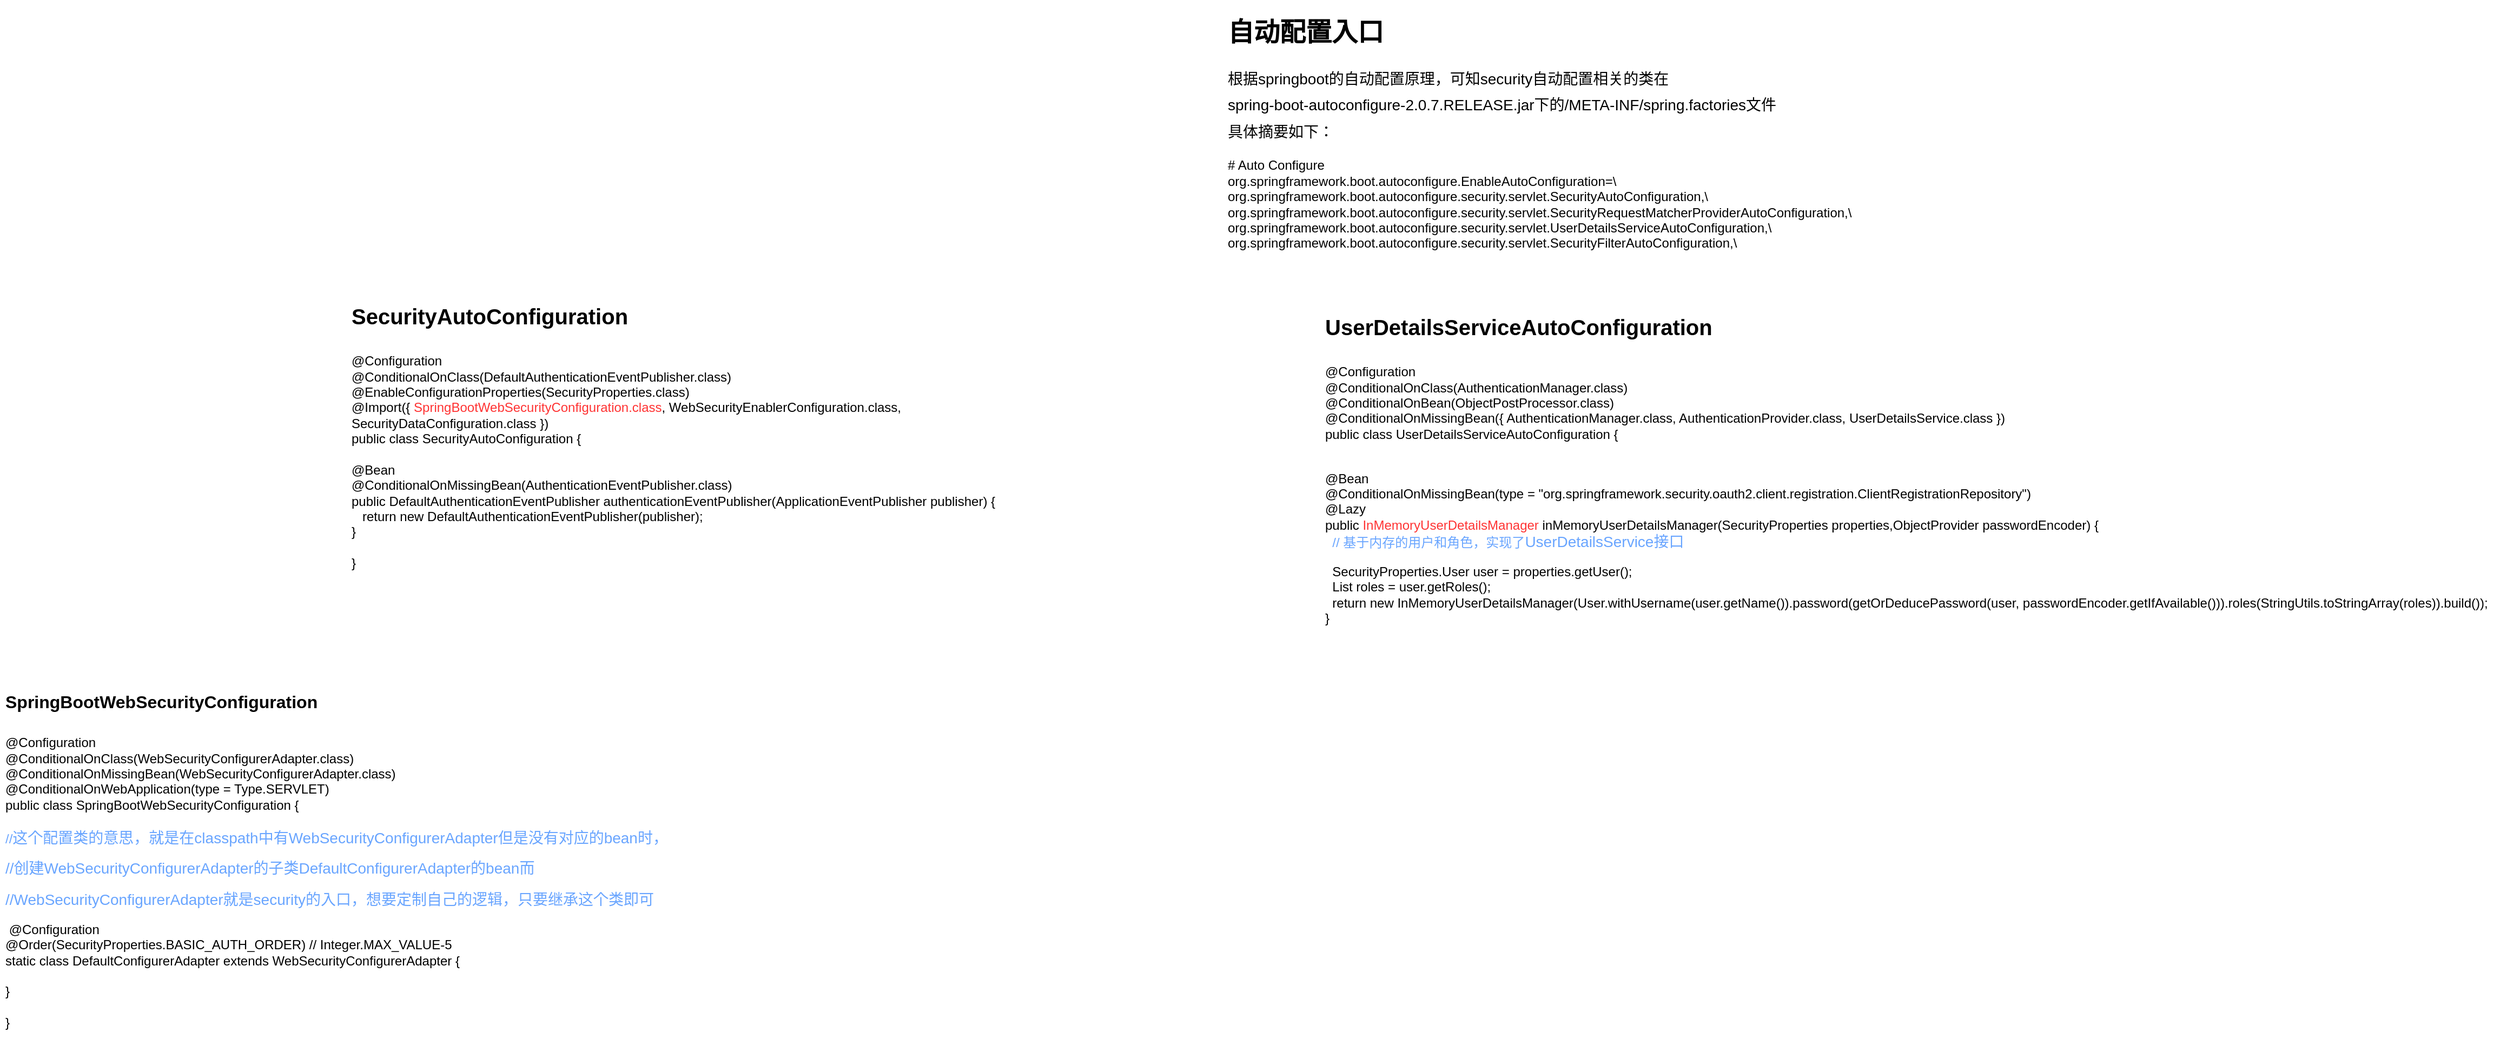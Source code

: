 <mxfile version="11.1.4" type="github"><diagram id="1eZttCqDIOPMZJST1pUl" name="第 1 页"><mxGraphModel dx="3076" dy="795" grid="1" gridSize="10" guides="1" tooltips="1" connect="1" arrows="1" fold="1" page="1" pageScale="1" pageWidth="827" pageHeight="1169" math="0" shadow="0"><root><mxCell id="0"/><mxCell id="1" parent="0"/><mxCell id="Du53tQ7NTCIzC_m8vytG-2" value="&lt;h1&gt;自动配置入口&lt;/h1&gt;&lt;div style=&quot;white-space: pre-wrap ; line-height: 1.75 ; font-size: 14px&quot;&gt;根据springboot的自动配置原理，可知security自动配置相关的类在&lt;/div&gt;&lt;div style=&quot;white-space: pre-wrap ; line-height: 1.75 ; font-size: 14px&quot;&gt;spring-boot-autoconfigure-2.0.7.RELEASE.jar下的/META-INF/spring.factories文件&lt;/div&gt;&lt;div style=&quot;white-space: pre-wrap ; line-height: 1.75 ; font-size: 14px&quot;&gt;具体摘要如下：&lt;/div&gt;&lt;p&gt;# Auto Configure&lt;br&gt;org.springframework.boot.autoconfigure.EnableAutoConfiguration=\&lt;br&gt;org.springframework.boot.autoconfigure.security.servlet.SecurityAutoConfiguration,\&lt;br&gt;org.springframework.boot.autoconfigure.security.servlet.SecurityRequestMatcherProviderAutoConfiguration,\&lt;br&gt;org.springframework.boot.autoconfigure.security.servlet.UserDetailsServiceAutoConfiguration,\&lt;br&gt;org.springframework.boot.autoconfigure.security.servlet.SecurityFilterAutoConfiguration,\&lt;br&gt;&lt;/p&gt;" style="text;html=1;strokeColor=none;fillColor=none;spacing=5;spacingTop=-20;whiteSpace=wrap;overflow=hidden;rounded=0;align=left;" vertex="1" parent="1"><mxGeometry x="100" y="30" width="610" height="240" as="geometry"/></mxCell><mxCell id="Du53tQ7NTCIzC_m8vytG-3" value="&lt;h1&gt;&lt;div id=&quot;1073-1565658174867&quot; style=&quot;white-space: pre-wrap ; line-height: 1.75 ; font-size: 14px&quot;&gt;&lt;span style=&quot;font-size: 20px&quot;&gt;SecurityAutoConfiguration&lt;/span&gt;&lt;/div&gt;&lt;/h1&gt;&lt;p&gt;@Configuration&lt;br&gt;@ConditionalOnClass(DefaultAuthenticationEventPublisher.class)&lt;br&gt;@EnableConfigurationProperties(SecurityProperties.class)&lt;br&gt;@Import({ &lt;font color=&quot;#ff3333&quot;&gt;SpringBootWebSecurityConfiguration.class&lt;/font&gt;, WebSecurityEnablerConfiguration.class,&lt;br&gt;&#9;&#9;SecurityDataConfiguration.class })&lt;br&gt;public class SecurityAutoConfiguration {&lt;br&gt;&lt;br&gt;&#9;@Bean&lt;br&gt;&#9;@ConditionalOnMissingBean(AuthenticationEventPublisher.class)&lt;br&gt;&#9;public DefaultAuthenticationEventPublisher authenticationEventPublisher(ApplicationEventPublisher publisher) {&lt;br&gt;&amp;nbsp; &amp;nbsp;return new DefaultAuthenticationEventPublisher(publisher);&lt;br&gt;&#9;}&lt;br&gt;&lt;br&gt;}&lt;br&gt;&lt;/p&gt;" style="text;html=1;strokeColor=none;fillColor=none;spacing=5;spacingTop=-20;whiteSpace=wrap;overflow=hidden;rounded=0;align=left;" vertex="1" parent="1"><mxGeometry x="-710" y="290" width="640" height="260" as="geometry"/></mxCell><mxCell id="Du53tQ7NTCIzC_m8vytG-6" value="&lt;h1&gt;&lt;div id=&quot;2659-1565657653636&quot; style=&quot;white-space: pre-wrap ; line-height: 1.75 ; font-size: 14px&quot;&gt;&lt;span style=&quot;font-size: 16px&quot;&gt;SpringBootWebSecurityConfiguration&lt;/span&gt;&lt;/div&gt;&lt;/h1&gt;&lt;p&gt;@Configuration&lt;br&gt;@ConditionalOnClass(WebSecurityConfigurerAdapter.class)&lt;br&gt;@ConditionalOnMissingBean(WebSecurityConfigurerAdapter.class)&lt;br&gt;@ConditionalOnWebApplication(type = Type.SERVLET)&lt;br&gt;public class SpringBootWebSecurityConfiguration {&lt;br&gt;&lt;br&gt;&lt;font color=&quot;#69a5ff&quot;&gt;//&lt;span style=&quot;font-size: 14px ; white-space: pre-wrap&quot;&gt;这个配置类的意思，就是在classpath中有WebSecurityConfigurerAdapter但是没有对应的bean时，&lt;/span&gt;&lt;/font&gt;&lt;/p&gt;&lt;p&gt;&lt;font color=&quot;#69a5ff&quot;&gt;&lt;span style=&quot;font-size: 14px ; white-space: pre-wrap&quot;&gt;//创建WebSecurityConfigurerAdapter的子类DefaultConfigurerAdapter的bean&lt;/span&gt;&lt;span style=&quot;font-size: 14px ; white-space: pre-wrap&quot;&gt;而&lt;/span&gt;&lt;/font&gt;&lt;/p&gt;&lt;p&gt;&lt;span style=&quot;font-size: 14px ; white-space: pre-wrap&quot;&gt;&lt;font color=&quot;#69a5ff&quot;&gt;//WebSecurityConfigurerAdapter就是security的入口，想要定制自己的逻辑，只要继承这个类即可&lt;/font&gt;&lt;/span&gt;&lt;/p&gt;&lt;p&gt;&amp;nbsp;@Configuration&lt;br&gt;&#9;@Order(SecurityProperties.BASIC_AUTH_ORDER) // Integer.MAX_VALUE-5&lt;br&gt;&#9;static class DefaultConfigurerAdapter extends WebSecurityConfigurerAdapter {&lt;br&gt;&lt;br&gt;&#9;}&lt;br&gt;&lt;br&gt;}&lt;br&gt;&lt;/p&gt;" style="text;html=1;strokeColor=none;fillColor=none;spacing=5;spacingTop=-20;whiteSpace=wrap;overflow=hidden;rounded=0;align=left;" vertex="1" parent="1"><mxGeometry x="-1030" y="650" width="640" height="330" as="geometry"/></mxCell><mxCell id="Du53tQ7NTCIzC_m8vytG-7" value="&lt;h1&gt;&lt;div id=&quot;1073-1565658174867&quot; style=&quot;white-space: pre-wrap ; line-height: 1.75 ; font-size: 14px&quot;&gt;&lt;div id=&quot;1657-1565677614661&quot; style=&quot;line-height: 1.75&quot;&gt;&lt;span style=&quot;font-size: 20px&quot;&gt;UserDetailsServiceAutoConfiguration&lt;/span&gt;&lt;/div&gt;&lt;/div&gt;&lt;/h1&gt;&lt;p&gt;@Configuration&lt;br&gt;@ConditionalOnClass(AuthenticationManager.class)&lt;br&gt;@ConditionalOnBean(ObjectPostProcessor.class)&lt;br&gt;@ConditionalOnMissingBean({ AuthenticationManager.class, AuthenticationProvider.class, UserDetailsService.class })&lt;br&gt;public class UserDetailsServiceAutoConfiguration {&lt;/p&gt;&lt;p&gt;&lt;br&gt;    @Bean&lt;br&gt;&#9;@ConditionalOnMissingBean(type = &quot;org.springframework.security.oauth2.client.registration.ClientRegistrationRepository&quot;)&lt;br&gt;&#9;@Lazy&lt;br&gt;&#9;public &lt;font color=&quot;#ff3333&quot;&gt;InMemoryUserDetailsManager&lt;/font&gt; inMemoryUserDetailsManager(SecurityProperties properties,ObjectProvider passwordEncoder) {&lt;br&gt;&amp;nbsp; &lt;font color=&quot;#69a5ff&quot;&gt;// 基于内存的用户和角色，实现了&lt;/font&gt;&lt;span style=&quot;font-size: 14px ; white-space: pre-wrap&quot;&gt;&lt;font color=&quot;#69a5ff&quot;&gt;UserDetailsService接口&lt;/font&gt;&lt;/span&gt;&lt;/p&gt;&lt;p&gt;&amp;nbsp; SecurityProperties.User user = properties.getUser();&lt;br&gt;&amp;nbsp; List roles = user.getRoles();&lt;br&gt;&amp;nbsp; return new InMemoryUserDetailsManager(User.withUsername(user.getName()).password(getOrDeducePassword(user, passwordEncoder.getIfAvailable())).roles(StringUtils.toStringArray(roles)).build());&lt;br&gt;&#9;}&lt;br&gt;    &lt;br&gt;}&lt;br&gt;&lt;/p&gt;" style="text;html=1;strokeColor=none;fillColor=none;spacing=5;spacingTop=-20;whiteSpace=wrap;overflow=hidden;rounded=0;align=left;" vertex="1" parent="1"><mxGeometry x="190" y="300" width="1090" height="310" as="geometry"/></mxCell></root></mxGraphModel></diagram></mxfile>
